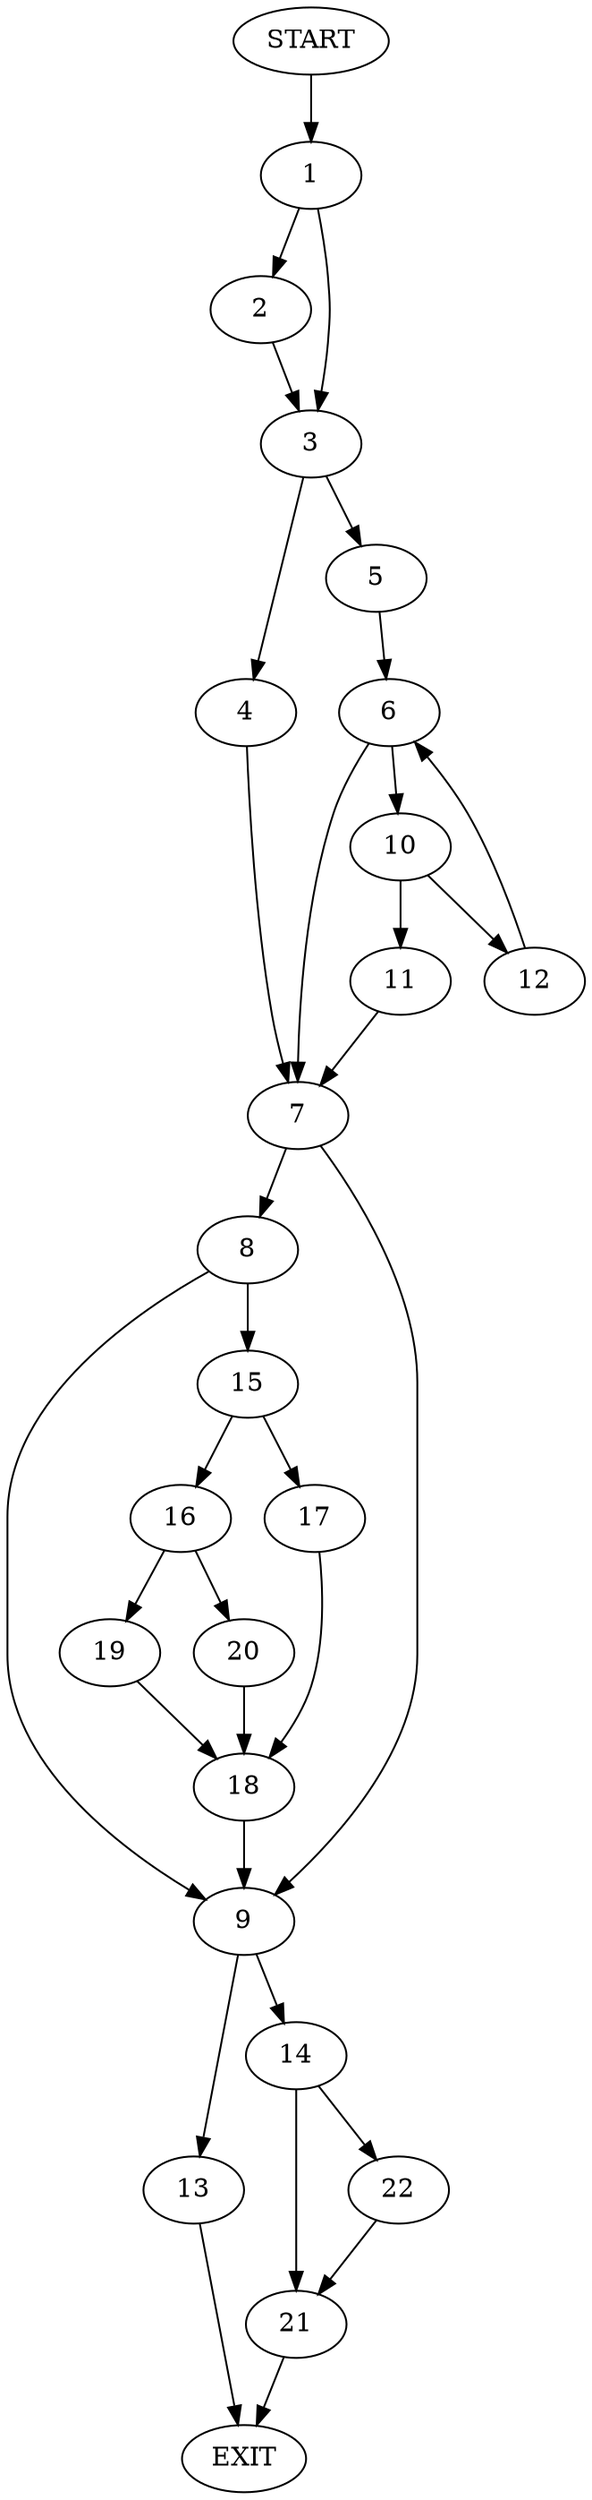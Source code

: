 digraph {
0 [label="START"]
23 [label="EXIT"]
0 -> 1
1 -> 2
1 -> 3
3 -> 4
3 -> 5
2 -> 3
5 -> 6
4 -> 7
7 -> 8
7 -> 9
6 -> 7
6 -> 10
10 -> 11
10 -> 12
11 -> 7
12 -> 6
9 -> 13
9 -> 14
8 -> 9
8 -> 15
15 -> 16
15 -> 17
17 -> 18
16 -> 19
16 -> 20
18 -> 9
20 -> 18
19 -> 18
13 -> 23
14 -> 21
14 -> 22
21 -> 23
22 -> 21
}
